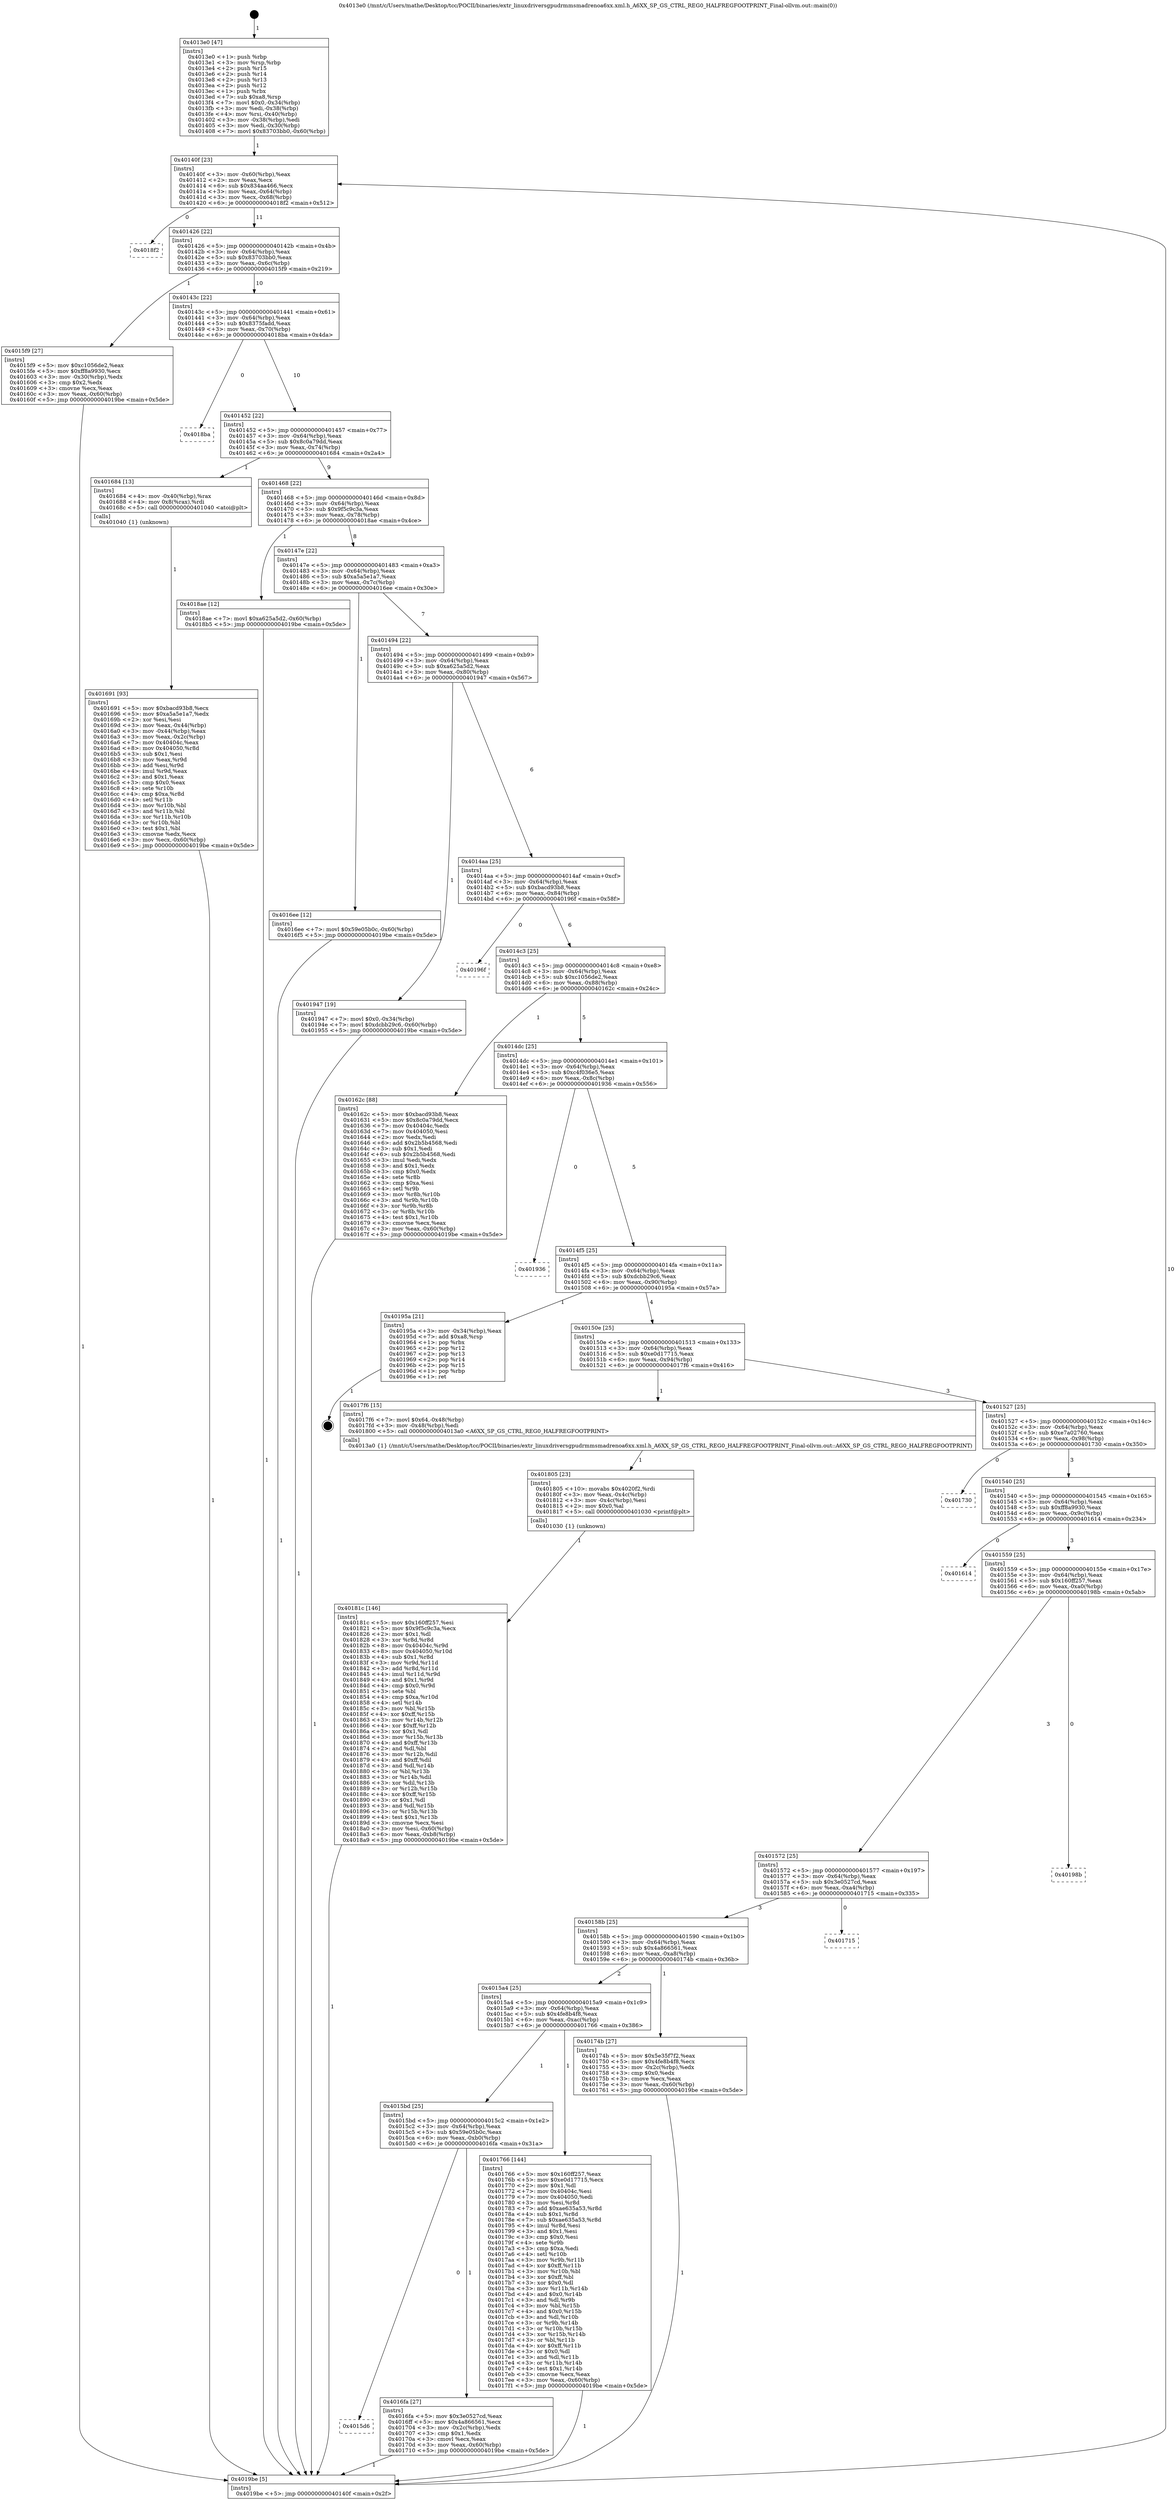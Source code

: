 digraph "0x4013e0" {
  label = "0x4013e0 (/mnt/c/Users/mathe/Desktop/tcc/POCII/binaries/extr_linuxdriversgpudrmmsmadrenoa6xx.xml.h_A6XX_SP_GS_CTRL_REG0_HALFREGFOOTPRINT_Final-ollvm.out::main(0))"
  labelloc = "t"
  node[shape=record]

  Entry [label="",width=0.3,height=0.3,shape=circle,fillcolor=black,style=filled]
  "0x40140f" [label="{
     0x40140f [23]\l
     | [instrs]\l
     &nbsp;&nbsp;0x40140f \<+3\>: mov -0x60(%rbp),%eax\l
     &nbsp;&nbsp;0x401412 \<+2\>: mov %eax,%ecx\l
     &nbsp;&nbsp;0x401414 \<+6\>: sub $0x834aa466,%ecx\l
     &nbsp;&nbsp;0x40141a \<+3\>: mov %eax,-0x64(%rbp)\l
     &nbsp;&nbsp;0x40141d \<+3\>: mov %ecx,-0x68(%rbp)\l
     &nbsp;&nbsp;0x401420 \<+6\>: je 00000000004018f2 \<main+0x512\>\l
  }"]
  "0x4018f2" [label="{
     0x4018f2\l
  }", style=dashed]
  "0x401426" [label="{
     0x401426 [22]\l
     | [instrs]\l
     &nbsp;&nbsp;0x401426 \<+5\>: jmp 000000000040142b \<main+0x4b\>\l
     &nbsp;&nbsp;0x40142b \<+3\>: mov -0x64(%rbp),%eax\l
     &nbsp;&nbsp;0x40142e \<+5\>: sub $0x83703bb0,%eax\l
     &nbsp;&nbsp;0x401433 \<+3\>: mov %eax,-0x6c(%rbp)\l
     &nbsp;&nbsp;0x401436 \<+6\>: je 00000000004015f9 \<main+0x219\>\l
  }"]
  Exit [label="",width=0.3,height=0.3,shape=circle,fillcolor=black,style=filled,peripheries=2]
  "0x4015f9" [label="{
     0x4015f9 [27]\l
     | [instrs]\l
     &nbsp;&nbsp;0x4015f9 \<+5\>: mov $0xc1056de2,%eax\l
     &nbsp;&nbsp;0x4015fe \<+5\>: mov $0xff8a9930,%ecx\l
     &nbsp;&nbsp;0x401603 \<+3\>: mov -0x30(%rbp),%edx\l
     &nbsp;&nbsp;0x401606 \<+3\>: cmp $0x2,%edx\l
     &nbsp;&nbsp;0x401609 \<+3\>: cmovne %ecx,%eax\l
     &nbsp;&nbsp;0x40160c \<+3\>: mov %eax,-0x60(%rbp)\l
     &nbsp;&nbsp;0x40160f \<+5\>: jmp 00000000004019be \<main+0x5de\>\l
  }"]
  "0x40143c" [label="{
     0x40143c [22]\l
     | [instrs]\l
     &nbsp;&nbsp;0x40143c \<+5\>: jmp 0000000000401441 \<main+0x61\>\l
     &nbsp;&nbsp;0x401441 \<+3\>: mov -0x64(%rbp),%eax\l
     &nbsp;&nbsp;0x401444 \<+5\>: sub $0x8375fadd,%eax\l
     &nbsp;&nbsp;0x401449 \<+3\>: mov %eax,-0x70(%rbp)\l
     &nbsp;&nbsp;0x40144c \<+6\>: je 00000000004018ba \<main+0x4da\>\l
  }"]
  "0x4019be" [label="{
     0x4019be [5]\l
     | [instrs]\l
     &nbsp;&nbsp;0x4019be \<+5\>: jmp 000000000040140f \<main+0x2f\>\l
  }"]
  "0x4013e0" [label="{
     0x4013e0 [47]\l
     | [instrs]\l
     &nbsp;&nbsp;0x4013e0 \<+1\>: push %rbp\l
     &nbsp;&nbsp;0x4013e1 \<+3\>: mov %rsp,%rbp\l
     &nbsp;&nbsp;0x4013e4 \<+2\>: push %r15\l
     &nbsp;&nbsp;0x4013e6 \<+2\>: push %r14\l
     &nbsp;&nbsp;0x4013e8 \<+2\>: push %r13\l
     &nbsp;&nbsp;0x4013ea \<+2\>: push %r12\l
     &nbsp;&nbsp;0x4013ec \<+1\>: push %rbx\l
     &nbsp;&nbsp;0x4013ed \<+7\>: sub $0xa8,%rsp\l
     &nbsp;&nbsp;0x4013f4 \<+7\>: movl $0x0,-0x34(%rbp)\l
     &nbsp;&nbsp;0x4013fb \<+3\>: mov %edi,-0x38(%rbp)\l
     &nbsp;&nbsp;0x4013fe \<+4\>: mov %rsi,-0x40(%rbp)\l
     &nbsp;&nbsp;0x401402 \<+3\>: mov -0x38(%rbp),%edi\l
     &nbsp;&nbsp;0x401405 \<+3\>: mov %edi,-0x30(%rbp)\l
     &nbsp;&nbsp;0x401408 \<+7\>: movl $0x83703bb0,-0x60(%rbp)\l
  }"]
  "0x40181c" [label="{
     0x40181c [146]\l
     | [instrs]\l
     &nbsp;&nbsp;0x40181c \<+5\>: mov $0x160ff257,%esi\l
     &nbsp;&nbsp;0x401821 \<+5\>: mov $0x9f5c9c3a,%ecx\l
     &nbsp;&nbsp;0x401826 \<+2\>: mov $0x1,%dl\l
     &nbsp;&nbsp;0x401828 \<+3\>: xor %r8d,%r8d\l
     &nbsp;&nbsp;0x40182b \<+8\>: mov 0x40404c,%r9d\l
     &nbsp;&nbsp;0x401833 \<+8\>: mov 0x404050,%r10d\l
     &nbsp;&nbsp;0x40183b \<+4\>: sub $0x1,%r8d\l
     &nbsp;&nbsp;0x40183f \<+3\>: mov %r9d,%r11d\l
     &nbsp;&nbsp;0x401842 \<+3\>: add %r8d,%r11d\l
     &nbsp;&nbsp;0x401845 \<+4\>: imul %r11d,%r9d\l
     &nbsp;&nbsp;0x401849 \<+4\>: and $0x1,%r9d\l
     &nbsp;&nbsp;0x40184d \<+4\>: cmp $0x0,%r9d\l
     &nbsp;&nbsp;0x401851 \<+3\>: sete %bl\l
     &nbsp;&nbsp;0x401854 \<+4\>: cmp $0xa,%r10d\l
     &nbsp;&nbsp;0x401858 \<+4\>: setl %r14b\l
     &nbsp;&nbsp;0x40185c \<+3\>: mov %bl,%r15b\l
     &nbsp;&nbsp;0x40185f \<+4\>: xor $0xff,%r15b\l
     &nbsp;&nbsp;0x401863 \<+3\>: mov %r14b,%r12b\l
     &nbsp;&nbsp;0x401866 \<+4\>: xor $0xff,%r12b\l
     &nbsp;&nbsp;0x40186a \<+3\>: xor $0x1,%dl\l
     &nbsp;&nbsp;0x40186d \<+3\>: mov %r15b,%r13b\l
     &nbsp;&nbsp;0x401870 \<+4\>: and $0xff,%r13b\l
     &nbsp;&nbsp;0x401874 \<+2\>: and %dl,%bl\l
     &nbsp;&nbsp;0x401876 \<+3\>: mov %r12b,%dil\l
     &nbsp;&nbsp;0x401879 \<+4\>: and $0xff,%dil\l
     &nbsp;&nbsp;0x40187d \<+3\>: and %dl,%r14b\l
     &nbsp;&nbsp;0x401880 \<+3\>: or %bl,%r13b\l
     &nbsp;&nbsp;0x401883 \<+3\>: or %r14b,%dil\l
     &nbsp;&nbsp;0x401886 \<+3\>: xor %dil,%r13b\l
     &nbsp;&nbsp;0x401889 \<+3\>: or %r12b,%r15b\l
     &nbsp;&nbsp;0x40188c \<+4\>: xor $0xff,%r15b\l
     &nbsp;&nbsp;0x401890 \<+3\>: or $0x1,%dl\l
     &nbsp;&nbsp;0x401893 \<+3\>: and %dl,%r15b\l
     &nbsp;&nbsp;0x401896 \<+3\>: or %r15b,%r13b\l
     &nbsp;&nbsp;0x401899 \<+4\>: test $0x1,%r13b\l
     &nbsp;&nbsp;0x40189d \<+3\>: cmovne %ecx,%esi\l
     &nbsp;&nbsp;0x4018a0 \<+3\>: mov %esi,-0x60(%rbp)\l
     &nbsp;&nbsp;0x4018a3 \<+6\>: mov %eax,-0xb8(%rbp)\l
     &nbsp;&nbsp;0x4018a9 \<+5\>: jmp 00000000004019be \<main+0x5de\>\l
  }"]
  "0x4018ba" [label="{
     0x4018ba\l
  }", style=dashed]
  "0x401452" [label="{
     0x401452 [22]\l
     | [instrs]\l
     &nbsp;&nbsp;0x401452 \<+5\>: jmp 0000000000401457 \<main+0x77\>\l
     &nbsp;&nbsp;0x401457 \<+3\>: mov -0x64(%rbp),%eax\l
     &nbsp;&nbsp;0x40145a \<+5\>: sub $0x8c0a79dd,%eax\l
     &nbsp;&nbsp;0x40145f \<+3\>: mov %eax,-0x74(%rbp)\l
     &nbsp;&nbsp;0x401462 \<+6\>: je 0000000000401684 \<main+0x2a4\>\l
  }"]
  "0x401805" [label="{
     0x401805 [23]\l
     | [instrs]\l
     &nbsp;&nbsp;0x401805 \<+10\>: movabs $0x4020f2,%rdi\l
     &nbsp;&nbsp;0x40180f \<+3\>: mov %eax,-0x4c(%rbp)\l
     &nbsp;&nbsp;0x401812 \<+3\>: mov -0x4c(%rbp),%esi\l
     &nbsp;&nbsp;0x401815 \<+2\>: mov $0x0,%al\l
     &nbsp;&nbsp;0x401817 \<+5\>: call 0000000000401030 \<printf@plt\>\l
     | [calls]\l
     &nbsp;&nbsp;0x401030 \{1\} (unknown)\l
  }"]
  "0x401684" [label="{
     0x401684 [13]\l
     | [instrs]\l
     &nbsp;&nbsp;0x401684 \<+4\>: mov -0x40(%rbp),%rax\l
     &nbsp;&nbsp;0x401688 \<+4\>: mov 0x8(%rax),%rdi\l
     &nbsp;&nbsp;0x40168c \<+5\>: call 0000000000401040 \<atoi@plt\>\l
     | [calls]\l
     &nbsp;&nbsp;0x401040 \{1\} (unknown)\l
  }"]
  "0x401468" [label="{
     0x401468 [22]\l
     | [instrs]\l
     &nbsp;&nbsp;0x401468 \<+5\>: jmp 000000000040146d \<main+0x8d\>\l
     &nbsp;&nbsp;0x40146d \<+3\>: mov -0x64(%rbp),%eax\l
     &nbsp;&nbsp;0x401470 \<+5\>: sub $0x9f5c9c3a,%eax\l
     &nbsp;&nbsp;0x401475 \<+3\>: mov %eax,-0x78(%rbp)\l
     &nbsp;&nbsp;0x401478 \<+6\>: je 00000000004018ae \<main+0x4ce\>\l
  }"]
  "0x4015d6" [label="{
     0x4015d6\l
  }", style=dashed]
  "0x4018ae" [label="{
     0x4018ae [12]\l
     | [instrs]\l
     &nbsp;&nbsp;0x4018ae \<+7\>: movl $0xa625a5d2,-0x60(%rbp)\l
     &nbsp;&nbsp;0x4018b5 \<+5\>: jmp 00000000004019be \<main+0x5de\>\l
  }"]
  "0x40147e" [label="{
     0x40147e [22]\l
     | [instrs]\l
     &nbsp;&nbsp;0x40147e \<+5\>: jmp 0000000000401483 \<main+0xa3\>\l
     &nbsp;&nbsp;0x401483 \<+3\>: mov -0x64(%rbp),%eax\l
     &nbsp;&nbsp;0x401486 \<+5\>: sub $0xa5a5e1a7,%eax\l
     &nbsp;&nbsp;0x40148b \<+3\>: mov %eax,-0x7c(%rbp)\l
     &nbsp;&nbsp;0x40148e \<+6\>: je 00000000004016ee \<main+0x30e\>\l
  }"]
  "0x4016fa" [label="{
     0x4016fa [27]\l
     | [instrs]\l
     &nbsp;&nbsp;0x4016fa \<+5\>: mov $0x3e0527cd,%eax\l
     &nbsp;&nbsp;0x4016ff \<+5\>: mov $0x4a866561,%ecx\l
     &nbsp;&nbsp;0x401704 \<+3\>: mov -0x2c(%rbp),%edx\l
     &nbsp;&nbsp;0x401707 \<+3\>: cmp $0x1,%edx\l
     &nbsp;&nbsp;0x40170a \<+3\>: cmovl %ecx,%eax\l
     &nbsp;&nbsp;0x40170d \<+3\>: mov %eax,-0x60(%rbp)\l
     &nbsp;&nbsp;0x401710 \<+5\>: jmp 00000000004019be \<main+0x5de\>\l
  }"]
  "0x4016ee" [label="{
     0x4016ee [12]\l
     | [instrs]\l
     &nbsp;&nbsp;0x4016ee \<+7\>: movl $0x59e05b0c,-0x60(%rbp)\l
     &nbsp;&nbsp;0x4016f5 \<+5\>: jmp 00000000004019be \<main+0x5de\>\l
  }"]
  "0x401494" [label="{
     0x401494 [22]\l
     | [instrs]\l
     &nbsp;&nbsp;0x401494 \<+5\>: jmp 0000000000401499 \<main+0xb9\>\l
     &nbsp;&nbsp;0x401499 \<+3\>: mov -0x64(%rbp),%eax\l
     &nbsp;&nbsp;0x40149c \<+5\>: sub $0xa625a5d2,%eax\l
     &nbsp;&nbsp;0x4014a1 \<+3\>: mov %eax,-0x80(%rbp)\l
     &nbsp;&nbsp;0x4014a4 \<+6\>: je 0000000000401947 \<main+0x567\>\l
  }"]
  "0x4015bd" [label="{
     0x4015bd [25]\l
     | [instrs]\l
     &nbsp;&nbsp;0x4015bd \<+5\>: jmp 00000000004015c2 \<main+0x1e2\>\l
     &nbsp;&nbsp;0x4015c2 \<+3\>: mov -0x64(%rbp),%eax\l
     &nbsp;&nbsp;0x4015c5 \<+5\>: sub $0x59e05b0c,%eax\l
     &nbsp;&nbsp;0x4015ca \<+6\>: mov %eax,-0xb0(%rbp)\l
     &nbsp;&nbsp;0x4015d0 \<+6\>: je 00000000004016fa \<main+0x31a\>\l
  }"]
  "0x401947" [label="{
     0x401947 [19]\l
     | [instrs]\l
     &nbsp;&nbsp;0x401947 \<+7\>: movl $0x0,-0x34(%rbp)\l
     &nbsp;&nbsp;0x40194e \<+7\>: movl $0xdcbb29c6,-0x60(%rbp)\l
     &nbsp;&nbsp;0x401955 \<+5\>: jmp 00000000004019be \<main+0x5de\>\l
  }"]
  "0x4014aa" [label="{
     0x4014aa [25]\l
     | [instrs]\l
     &nbsp;&nbsp;0x4014aa \<+5\>: jmp 00000000004014af \<main+0xcf\>\l
     &nbsp;&nbsp;0x4014af \<+3\>: mov -0x64(%rbp),%eax\l
     &nbsp;&nbsp;0x4014b2 \<+5\>: sub $0xbacd93b8,%eax\l
     &nbsp;&nbsp;0x4014b7 \<+6\>: mov %eax,-0x84(%rbp)\l
     &nbsp;&nbsp;0x4014bd \<+6\>: je 000000000040196f \<main+0x58f\>\l
  }"]
  "0x401766" [label="{
     0x401766 [144]\l
     | [instrs]\l
     &nbsp;&nbsp;0x401766 \<+5\>: mov $0x160ff257,%eax\l
     &nbsp;&nbsp;0x40176b \<+5\>: mov $0xe0d17715,%ecx\l
     &nbsp;&nbsp;0x401770 \<+2\>: mov $0x1,%dl\l
     &nbsp;&nbsp;0x401772 \<+7\>: mov 0x40404c,%esi\l
     &nbsp;&nbsp;0x401779 \<+7\>: mov 0x404050,%edi\l
     &nbsp;&nbsp;0x401780 \<+3\>: mov %esi,%r8d\l
     &nbsp;&nbsp;0x401783 \<+7\>: add $0xae635a53,%r8d\l
     &nbsp;&nbsp;0x40178a \<+4\>: sub $0x1,%r8d\l
     &nbsp;&nbsp;0x40178e \<+7\>: sub $0xae635a53,%r8d\l
     &nbsp;&nbsp;0x401795 \<+4\>: imul %r8d,%esi\l
     &nbsp;&nbsp;0x401799 \<+3\>: and $0x1,%esi\l
     &nbsp;&nbsp;0x40179c \<+3\>: cmp $0x0,%esi\l
     &nbsp;&nbsp;0x40179f \<+4\>: sete %r9b\l
     &nbsp;&nbsp;0x4017a3 \<+3\>: cmp $0xa,%edi\l
     &nbsp;&nbsp;0x4017a6 \<+4\>: setl %r10b\l
     &nbsp;&nbsp;0x4017aa \<+3\>: mov %r9b,%r11b\l
     &nbsp;&nbsp;0x4017ad \<+4\>: xor $0xff,%r11b\l
     &nbsp;&nbsp;0x4017b1 \<+3\>: mov %r10b,%bl\l
     &nbsp;&nbsp;0x4017b4 \<+3\>: xor $0xff,%bl\l
     &nbsp;&nbsp;0x4017b7 \<+3\>: xor $0x0,%dl\l
     &nbsp;&nbsp;0x4017ba \<+3\>: mov %r11b,%r14b\l
     &nbsp;&nbsp;0x4017bd \<+4\>: and $0x0,%r14b\l
     &nbsp;&nbsp;0x4017c1 \<+3\>: and %dl,%r9b\l
     &nbsp;&nbsp;0x4017c4 \<+3\>: mov %bl,%r15b\l
     &nbsp;&nbsp;0x4017c7 \<+4\>: and $0x0,%r15b\l
     &nbsp;&nbsp;0x4017cb \<+3\>: and %dl,%r10b\l
     &nbsp;&nbsp;0x4017ce \<+3\>: or %r9b,%r14b\l
     &nbsp;&nbsp;0x4017d1 \<+3\>: or %r10b,%r15b\l
     &nbsp;&nbsp;0x4017d4 \<+3\>: xor %r15b,%r14b\l
     &nbsp;&nbsp;0x4017d7 \<+3\>: or %bl,%r11b\l
     &nbsp;&nbsp;0x4017da \<+4\>: xor $0xff,%r11b\l
     &nbsp;&nbsp;0x4017de \<+3\>: or $0x0,%dl\l
     &nbsp;&nbsp;0x4017e1 \<+3\>: and %dl,%r11b\l
     &nbsp;&nbsp;0x4017e4 \<+3\>: or %r11b,%r14b\l
     &nbsp;&nbsp;0x4017e7 \<+4\>: test $0x1,%r14b\l
     &nbsp;&nbsp;0x4017eb \<+3\>: cmovne %ecx,%eax\l
     &nbsp;&nbsp;0x4017ee \<+3\>: mov %eax,-0x60(%rbp)\l
     &nbsp;&nbsp;0x4017f1 \<+5\>: jmp 00000000004019be \<main+0x5de\>\l
  }"]
  "0x40196f" [label="{
     0x40196f\l
  }", style=dashed]
  "0x4014c3" [label="{
     0x4014c3 [25]\l
     | [instrs]\l
     &nbsp;&nbsp;0x4014c3 \<+5\>: jmp 00000000004014c8 \<main+0xe8\>\l
     &nbsp;&nbsp;0x4014c8 \<+3\>: mov -0x64(%rbp),%eax\l
     &nbsp;&nbsp;0x4014cb \<+5\>: sub $0xc1056de2,%eax\l
     &nbsp;&nbsp;0x4014d0 \<+6\>: mov %eax,-0x88(%rbp)\l
     &nbsp;&nbsp;0x4014d6 \<+6\>: je 000000000040162c \<main+0x24c\>\l
  }"]
  "0x4015a4" [label="{
     0x4015a4 [25]\l
     | [instrs]\l
     &nbsp;&nbsp;0x4015a4 \<+5\>: jmp 00000000004015a9 \<main+0x1c9\>\l
     &nbsp;&nbsp;0x4015a9 \<+3\>: mov -0x64(%rbp),%eax\l
     &nbsp;&nbsp;0x4015ac \<+5\>: sub $0x4fe8b4f8,%eax\l
     &nbsp;&nbsp;0x4015b1 \<+6\>: mov %eax,-0xac(%rbp)\l
     &nbsp;&nbsp;0x4015b7 \<+6\>: je 0000000000401766 \<main+0x386\>\l
  }"]
  "0x40162c" [label="{
     0x40162c [88]\l
     | [instrs]\l
     &nbsp;&nbsp;0x40162c \<+5\>: mov $0xbacd93b8,%eax\l
     &nbsp;&nbsp;0x401631 \<+5\>: mov $0x8c0a79dd,%ecx\l
     &nbsp;&nbsp;0x401636 \<+7\>: mov 0x40404c,%edx\l
     &nbsp;&nbsp;0x40163d \<+7\>: mov 0x404050,%esi\l
     &nbsp;&nbsp;0x401644 \<+2\>: mov %edx,%edi\l
     &nbsp;&nbsp;0x401646 \<+6\>: add $0x2b5b4568,%edi\l
     &nbsp;&nbsp;0x40164c \<+3\>: sub $0x1,%edi\l
     &nbsp;&nbsp;0x40164f \<+6\>: sub $0x2b5b4568,%edi\l
     &nbsp;&nbsp;0x401655 \<+3\>: imul %edi,%edx\l
     &nbsp;&nbsp;0x401658 \<+3\>: and $0x1,%edx\l
     &nbsp;&nbsp;0x40165b \<+3\>: cmp $0x0,%edx\l
     &nbsp;&nbsp;0x40165e \<+4\>: sete %r8b\l
     &nbsp;&nbsp;0x401662 \<+3\>: cmp $0xa,%esi\l
     &nbsp;&nbsp;0x401665 \<+4\>: setl %r9b\l
     &nbsp;&nbsp;0x401669 \<+3\>: mov %r8b,%r10b\l
     &nbsp;&nbsp;0x40166c \<+3\>: and %r9b,%r10b\l
     &nbsp;&nbsp;0x40166f \<+3\>: xor %r9b,%r8b\l
     &nbsp;&nbsp;0x401672 \<+3\>: or %r8b,%r10b\l
     &nbsp;&nbsp;0x401675 \<+4\>: test $0x1,%r10b\l
     &nbsp;&nbsp;0x401679 \<+3\>: cmovne %ecx,%eax\l
     &nbsp;&nbsp;0x40167c \<+3\>: mov %eax,-0x60(%rbp)\l
     &nbsp;&nbsp;0x40167f \<+5\>: jmp 00000000004019be \<main+0x5de\>\l
  }"]
  "0x4014dc" [label="{
     0x4014dc [25]\l
     | [instrs]\l
     &nbsp;&nbsp;0x4014dc \<+5\>: jmp 00000000004014e1 \<main+0x101\>\l
     &nbsp;&nbsp;0x4014e1 \<+3\>: mov -0x64(%rbp),%eax\l
     &nbsp;&nbsp;0x4014e4 \<+5\>: sub $0xc4f036e5,%eax\l
     &nbsp;&nbsp;0x4014e9 \<+6\>: mov %eax,-0x8c(%rbp)\l
     &nbsp;&nbsp;0x4014ef \<+6\>: je 0000000000401936 \<main+0x556\>\l
  }"]
  "0x401691" [label="{
     0x401691 [93]\l
     | [instrs]\l
     &nbsp;&nbsp;0x401691 \<+5\>: mov $0xbacd93b8,%ecx\l
     &nbsp;&nbsp;0x401696 \<+5\>: mov $0xa5a5e1a7,%edx\l
     &nbsp;&nbsp;0x40169b \<+2\>: xor %esi,%esi\l
     &nbsp;&nbsp;0x40169d \<+3\>: mov %eax,-0x44(%rbp)\l
     &nbsp;&nbsp;0x4016a0 \<+3\>: mov -0x44(%rbp),%eax\l
     &nbsp;&nbsp;0x4016a3 \<+3\>: mov %eax,-0x2c(%rbp)\l
     &nbsp;&nbsp;0x4016a6 \<+7\>: mov 0x40404c,%eax\l
     &nbsp;&nbsp;0x4016ad \<+8\>: mov 0x404050,%r8d\l
     &nbsp;&nbsp;0x4016b5 \<+3\>: sub $0x1,%esi\l
     &nbsp;&nbsp;0x4016b8 \<+3\>: mov %eax,%r9d\l
     &nbsp;&nbsp;0x4016bb \<+3\>: add %esi,%r9d\l
     &nbsp;&nbsp;0x4016be \<+4\>: imul %r9d,%eax\l
     &nbsp;&nbsp;0x4016c2 \<+3\>: and $0x1,%eax\l
     &nbsp;&nbsp;0x4016c5 \<+3\>: cmp $0x0,%eax\l
     &nbsp;&nbsp;0x4016c8 \<+4\>: sete %r10b\l
     &nbsp;&nbsp;0x4016cc \<+4\>: cmp $0xa,%r8d\l
     &nbsp;&nbsp;0x4016d0 \<+4\>: setl %r11b\l
     &nbsp;&nbsp;0x4016d4 \<+3\>: mov %r10b,%bl\l
     &nbsp;&nbsp;0x4016d7 \<+3\>: and %r11b,%bl\l
     &nbsp;&nbsp;0x4016da \<+3\>: xor %r11b,%r10b\l
     &nbsp;&nbsp;0x4016dd \<+3\>: or %r10b,%bl\l
     &nbsp;&nbsp;0x4016e0 \<+3\>: test $0x1,%bl\l
     &nbsp;&nbsp;0x4016e3 \<+3\>: cmovne %edx,%ecx\l
     &nbsp;&nbsp;0x4016e6 \<+3\>: mov %ecx,-0x60(%rbp)\l
     &nbsp;&nbsp;0x4016e9 \<+5\>: jmp 00000000004019be \<main+0x5de\>\l
  }"]
  "0x40174b" [label="{
     0x40174b [27]\l
     | [instrs]\l
     &nbsp;&nbsp;0x40174b \<+5\>: mov $0x5e35f7f2,%eax\l
     &nbsp;&nbsp;0x401750 \<+5\>: mov $0x4fe8b4f8,%ecx\l
     &nbsp;&nbsp;0x401755 \<+3\>: mov -0x2c(%rbp),%edx\l
     &nbsp;&nbsp;0x401758 \<+3\>: cmp $0x0,%edx\l
     &nbsp;&nbsp;0x40175b \<+3\>: cmove %ecx,%eax\l
     &nbsp;&nbsp;0x40175e \<+3\>: mov %eax,-0x60(%rbp)\l
     &nbsp;&nbsp;0x401761 \<+5\>: jmp 00000000004019be \<main+0x5de\>\l
  }"]
  "0x401936" [label="{
     0x401936\l
  }", style=dashed]
  "0x4014f5" [label="{
     0x4014f5 [25]\l
     | [instrs]\l
     &nbsp;&nbsp;0x4014f5 \<+5\>: jmp 00000000004014fa \<main+0x11a\>\l
     &nbsp;&nbsp;0x4014fa \<+3\>: mov -0x64(%rbp),%eax\l
     &nbsp;&nbsp;0x4014fd \<+5\>: sub $0xdcbb29c6,%eax\l
     &nbsp;&nbsp;0x401502 \<+6\>: mov %eax,-0x90(%rbp)\l
     &nbsp;&nbsp;0x401508 \<+6\>: je 000000000040195a \<main+0x57a\>\l
  }"]
  "0x40158b" [label="{
     0x40158b [25]\l
     | [instrs]\l
     &nbsp;&nbsp;0x40158b \<+5\>: jmp 0000000000401590 \<main+0x1b0\>\l
     &nbsp;&nbsp;0x401590 \<+3\>: mov -0x64(%rbp),%eax\l
     &nbsp;&nbsp;0x401593 \<+5\>: sub $0x4a866561,%eax\l
     &nbsp;&nbsp;0x401598 \<+6\>: mov %eax,-0xa8(%rbp)\l
     &nbsp;&nbsp;0x40159e \<+6\>: je 000000000040174b \<main+0x36b\>\l
  }"]
  "0x40195a" [label="{
     0x40195a [21]\l
     | [instrs]\l
     &nbsp;&nbsp;0x40195a \<+3\>: mov -0x34(%rbp),%eax\l
     &nbsp;&nbsp;0x40195d \<+7\>: add $0xa8,%rsp\l
     &nbsp;&nbsp;0x401964 \<+1\>: pop %rbx\l
     &nbsp;&nbsp;0x401965 \<+2\>: pop %r12\l
     &nbsp;&nbsp;0x401967 \<+2\>: pop %r13\l
     &nbsp;&nbsp;0x401969 \<+2\>: pop %r14\l
     &nbsp;&nbsp;0x40196b \<+2\>: pop %r15\l
     &nbsp;&nbsp;0x40196d \<+1\>: pop %rbp\l
     &nbsp;&nbsp;0x40196e \<+1\>: ret\l
  }"]
  "0x40150e" [label="{
     0x40150e [25]\l
     | [instrs]\l
     &nbsp;&nbsp;0x40150e \<+5\>: jmp 0000000000401513 \<main+0x133\>\l
     &nbsp;&nbsp;0x401513 \<+3\>: mov -0x64(%rbp),%eax\l
     &nbsp;&nbsp;0x401516 \<+5\>: sub $0xe0d17715,%eax\l
     &nbsp;&nbsp;0x40151b \<+6\>: mov %eax,-0x94(%rbp)\l
     &nbsp;&nbsp;0x401521 \<+6\>: je 00000000004017f6 \<main+0x416\>\l
  }"]
  "0x401715" [label="{
     0x401715\l
  }", style=dashed]
  "0x4017f6" [label="{
     0x4017f6 [15]\l
     | [instrs]\l
     &nbsp;&nbsp;0x4017f6 \<+7\>: movl $0x64,-0x48(%rbp)\l
     &nbsp;&nbsp;0x4017fd \<+3\>: mov -0x48(%rbp),%edi\l
     &nbsp;&nbsp;0x401800 \<+5\>: call 00000000004013a0 \<A6XX_SP_GS_CTRL_REG0_HALFREGFOOTPRINT\>\l
     | [calls]\l
     &nbsp;&nbsp;0x4013a0 \{1\} (/mnt/c/Users/mathe/Desktop/tcc/POCII/binaries/extr_linuxdriversgpudrmmsmadrenoa6xx.xml.h_A6XX_SP_GS_CTRL_REG0_HALFREGFOOTPRINT_Final-ollvm.out::A6XX_SP_GS_CTRL_REG0_HALFREGFOOTPRINT)\l
  }"]
  "0x401527" [label="{
     0x401527 [25]\l
     | [instrs]\l
     &nbsp;&nbsp;0x401527 \<+5\>: jmp 000000000040152c \<main+0x14c\>\l
     &nbsp;&nbsp;0x40152c \<+3\>: mov -0x64(%rbp),%eax\l
     &nbsp;&nbsp;0x40152f \<+5\>: sub $0xe7a02760,%eax\l
     &nbsp;&nbsp;0x401534 \<+6\>: mov %eax,-0x98(%rbp)\l
     &nbsp;&nbsp;0x40153a \<+6\>: je 0000000000401730 \<main+0x350\>\l
  }"]
  "0x401572" [label="{
     0x401572 [25]\l
     | [instrs]\l
     &nbsp;&nbsp;0x401572 \<+5\>: jmp 0000000000401577 \<main+0x197\>\l
     &nbsp;&nbsp;0x401577 \<+3\>: mov -0x64(%rbp),%eax\l
     &nbsp;&nbsp;0x40157a \<+5\>: sub $0x3e0527cd,%eax\l
     &nbsp;&nbsp;0x40157f \<+6\>: mov %eax,-0xa4(%rbp)\l
     &nbsp;&nbsp;0x401585 \<+6\>: je 0000000000401715 \<main+0x335\>\l
  }"]
  "0x401730" [label="{
     0x401730\l
  }", style=dashed]
  "0x401540" [label="{
     0x401540 [25]\l
     | [instrs]\l
     &nbsp;&nbsp;0x401540 \<+5\>: jmp 0000000000401545 \<main+0x165\>\l
     &nbsp;&nbsp;0x401545 \<+3\>: mov -0x64(%rbp),%eax\l
     &nbsp;&nbsp;0x401548 \<+5\>: sub $0xff8a9930,%eax\l
     &nbsp;&nbsp;0x40154d \<+6\>: mov %eax,-0x9c(%rbp)\l
     &nbsp;&nbsp;0x401553 \<+6\>: je 0000000000401614 \<main+0x234\>\l
  }"]
  "0x40198b" [label="{
     0x40198b\l
  }", style=dashed]
  "0x401614" [label="{
     0x401614\l
  }", style=dashed]
  "0x401559" [label="{
     0x401559 [25]\l
     | [instrs]\l
     &nbsp;&nbsp;0x401559 \<+5\>: jmp 000000000040155e \<main+0x17e\>\l
     &nbsp;&nbsp;0x40155e \<+3\>: mov -0x64(%rbp),%eax\l
     &nbsp;&nbsp;0x401561 \<+5\>: sub $0x160ff257,%eax\l
     &nbsp;&nbsp;0x401566 \<+6\>: mov %eax,-0xa0(%rbp)\l
     &nbsp;&nbsp;0x40156c \<+6\>: je 000000000040198b \<main+0x5ab\>\l
  }"]
  Entry -> "0x4013e0" [label=" 1"]
  "0x40140f" -> "0x4018f2" [label=" 0"]
  "0x40140f" -> "0x401426" [label=" 11"]
  "0x40195a" -> Exit [label=" 1"]
  "0x401426" -> "0x4015f9" [label=" 1"]
  "0x401426" -> "0x40143c" [label=" 10"]
  "0x4015f9" -> "0x4019be" [label=" 1"]
  "0x4013e0" -> "0x40140f" [label=" 1"]
  "0x4019be" -> "0x40140f" [label=" 10"]
  "0x401947" -> "0x4019be" [label=" 1"]
  "0x40143c" -> "0x4018ba" [label=" 0"]
  "0x40143c" -> "0x401452" [label=" 10"]
  "0x4018ae" -> "0x4019be" [label=" 1"]
  "0x401452" -> "0x401684" [label=" 1"]
  "0x401452" -> "0x401468" [label=" 9"]
  "0x40181c" -> "0x4019be" [label=" 1"]
  "0x401468" -> "0x4018ae" [label=" 1"]
  "0x401468" -> "0x40147e" [label=" 8"]
  "0x401805" -> "0x40181c" [label=" 1"]
  "0x40147e" -> "0x4016ee" [label=" 1"]
  "0x40147e" -> "0x401494" [label=" 7"]
  "0x4017f6" -> "0x401805" [label=" 1"]
  "0x401494" -> "0x401947" [label=" 1"]
  "0x401494" -> "0x4014aa" [label=" 6"]
  "0x40174b" -> "0x4019be" [label=" 1"]
  "0x4014aa" -> "0x40196f" [label=" 0"]
  "0x4014aa" -> "0x4014c3" [label=" 6"]
  "0x4016fa" -> "0x4019be" [label=" 1"]
  "0x4014c3" -> "0x40162c" [label=" 1"]
  "0x4014c3" -> "0x4014dc" [label=" 5"]
  "0x40162c" -> "0x4019be" [label=" 1"]
  "0x401684" -> "0x401691" [label=" 1"]
  "0x401691" -> "0x4019be" [label=" 1"]
  "0x4016ee" -> "0x4019be" [label=" 1"]
  "0x4015bd" -> "0x4016fa" [label=" 1"]
  "0x4014dc" -> "0x401936" [label=" 0"]
  "0x4014dc" -> "0x4014f5" [label=" 5"]
  "0x401766" -> "0x4019be" [label=" 1"]
  "0x4014f5" -> "0x40195a" [label=" 1"]
  "0x4014f5" -> "0x40150e" [label=" 4"]
  "0x4015a4" -> "0x401766" [label=" 1"]
  "0x40150e" -> "0x4017f6" [label=" 1"]
  "0x40150e" -> "0x401527" [label=" 3"]
  "0x4015bd" -> "0x4015d6" [label=" 0"]
  "0x401527" -> "0x401730" [label=" 0"]
  "0x401527" -> "0x401540" [label=" 3"]
  "0x40158b" -> "0x40174b" [label=" 1"]
  "0x401540" -> "0x401614" [label=" 0"]
  "0x401540" -> "0x401559" [label=" 3"]
  "0x4015a4" -> "0x4015bd" [label=" 1"]
  "0x401559" -> "0x40198b" [label=" 0"]
  "0x401559" -> "0x401572" [label=" 3"]
  "0x40158b" -> "0x4015a4" [label=" 2"]
  "0x401572" -> "0x401715" [label=" 0"]
  "0x401572" -> "0x40158b" [label=" 3"]
}
